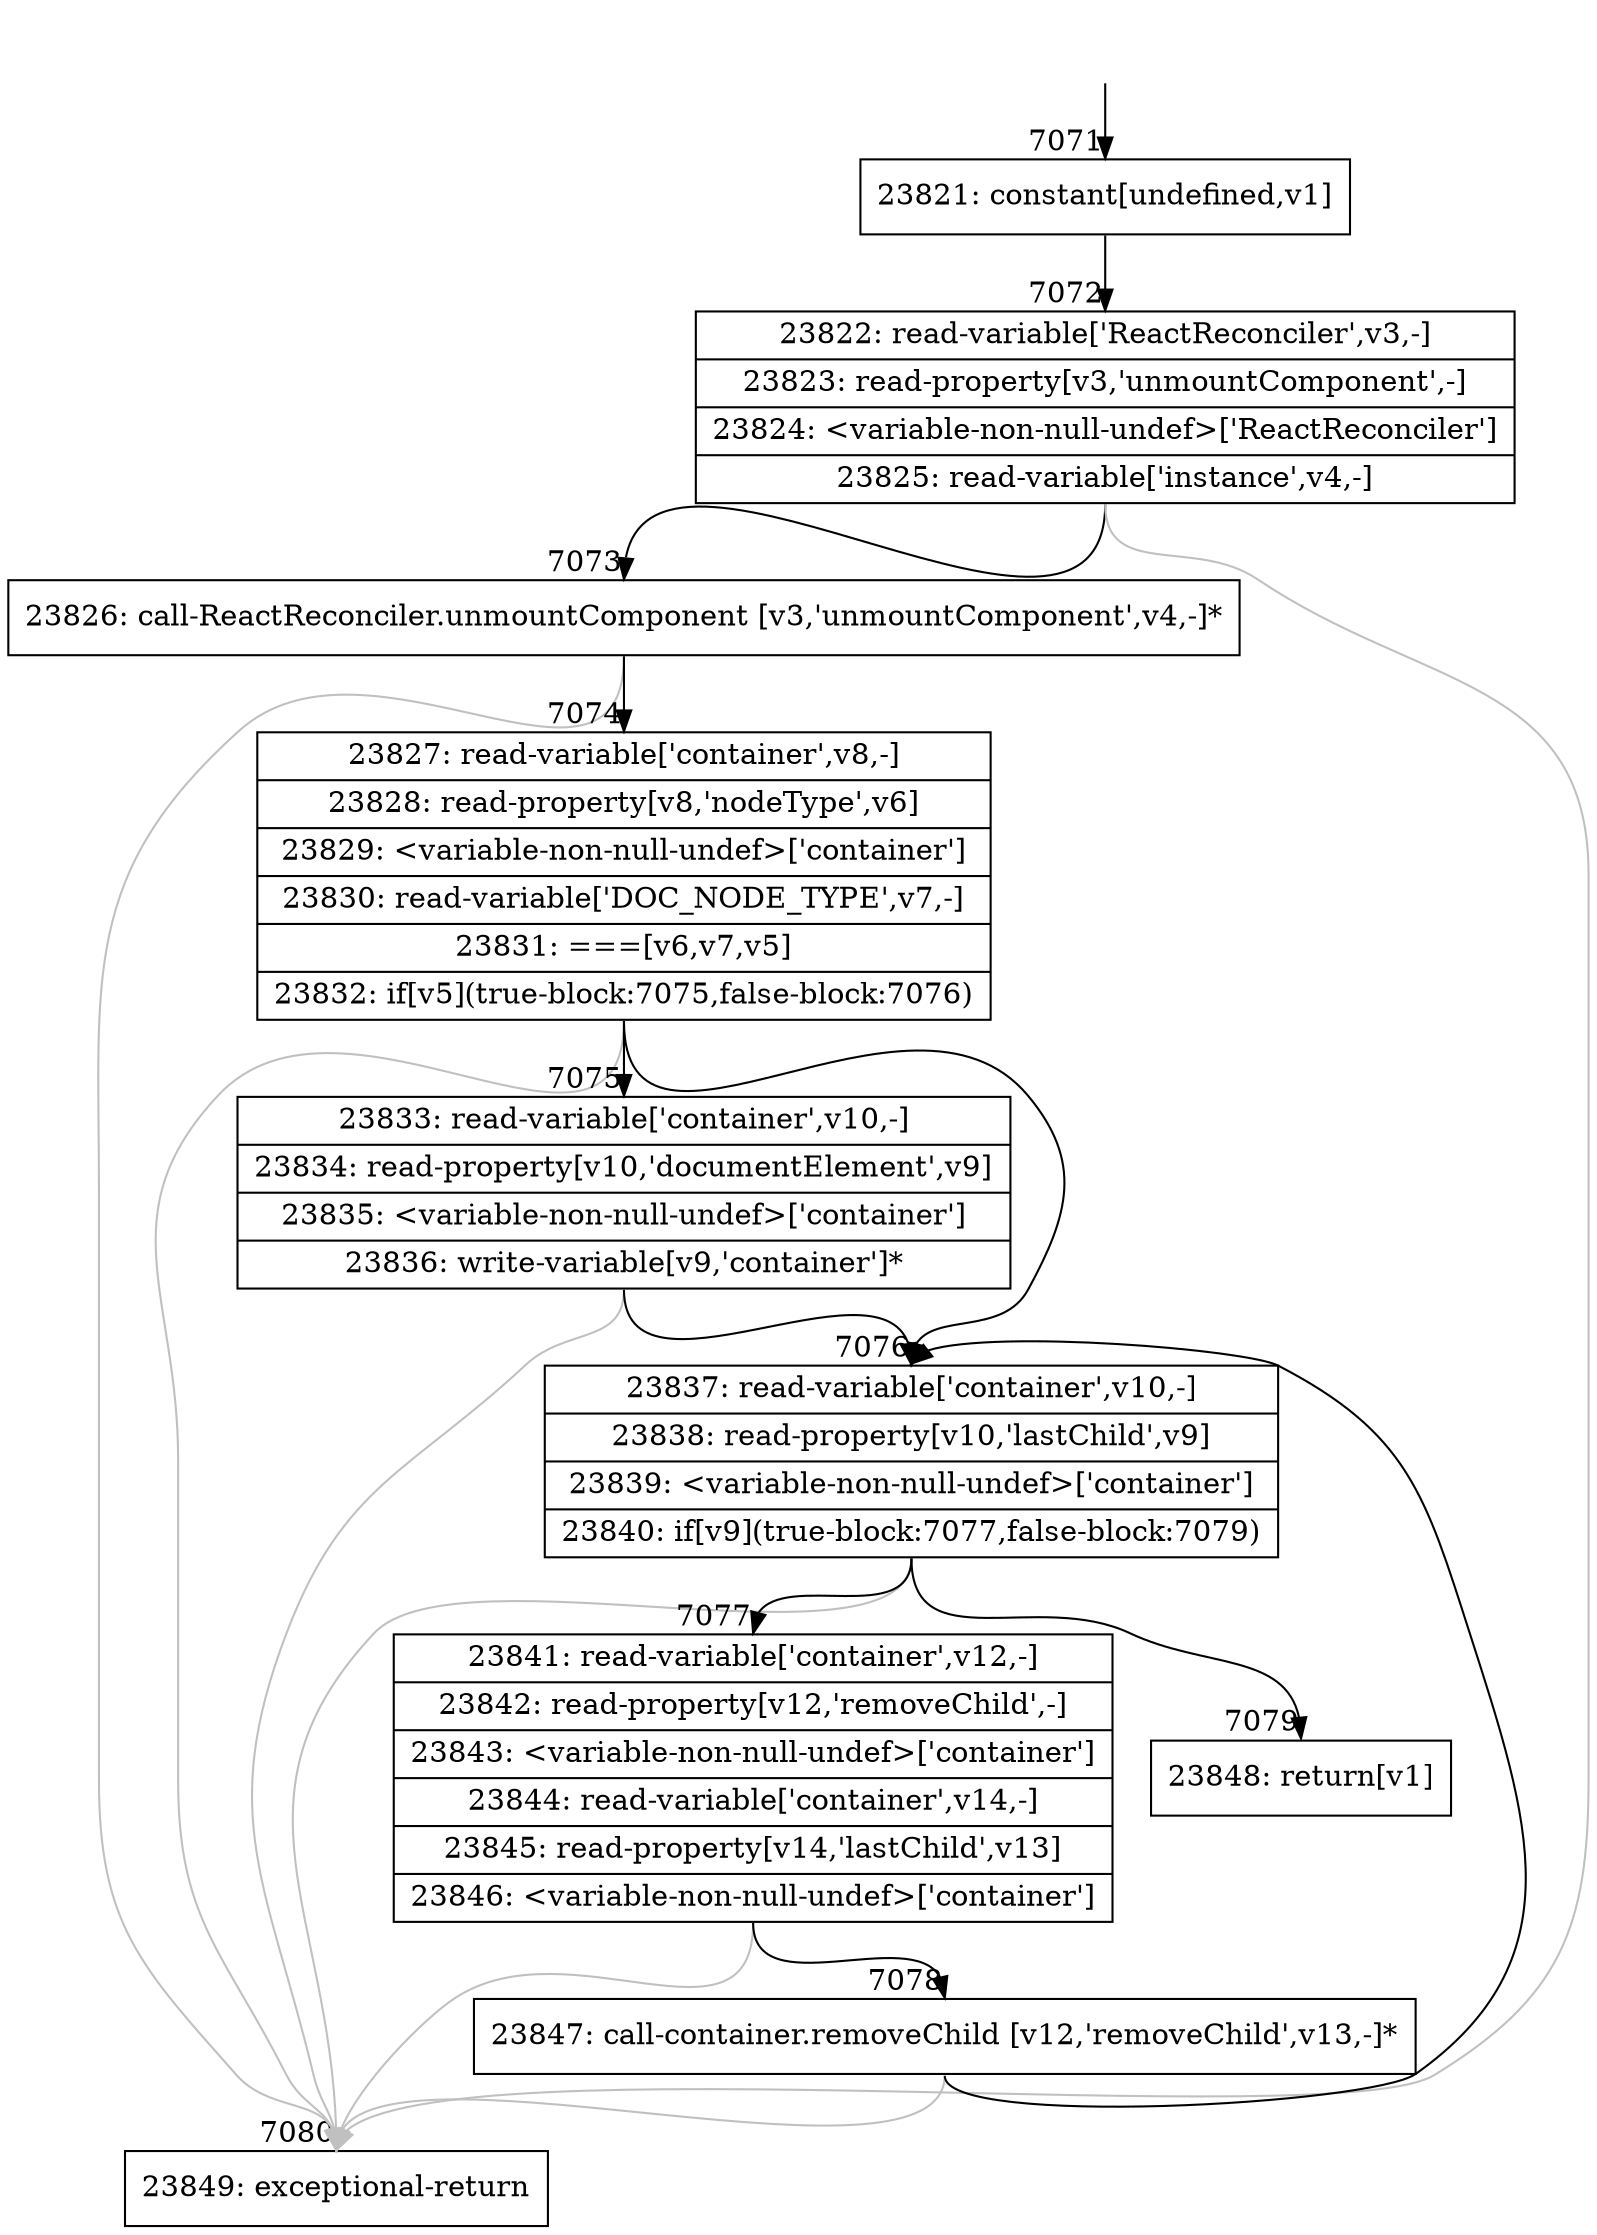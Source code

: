 digraph {
rankdir="TD"
BB_entry491[shape=none,label=""];
BB_entry491 -> BB7071 [tailport=s, headport=n, headlabel="    7071"]
BB7071 [shape=record label="{23821: constant[undefined,v1]}" ] 
BB7071 -> BB7072 [tailport=s, headport=n, headlabel="      7072"]
BB7072 [shape=record label="{23822: read-variable['ReactReconciler',v3,-]|23823: read-property[v3,'unmountComponent',-]|23824: \<variable-non-null-undef\>['ReactReconciler']|23825: read-variable['instance',v4,-]}" ] 
BB7072 -> BB7073 [tailport=s, headport=n, headlabel="      7073"]
BB7072 -> BB7080 [tailport=s, headport=n, color=gray, headlabel="      7080"]
BB7073 [shape=record label="{23826: call-ReactReconciler.unmountComponent [v3,'unmountComponent',v4,-]*}" ] 
BB7073 -> BB7074 [tailport=s, headport=n, headlabel="      7074"]
BB7073 -> BB7080 [tailport=s, headport=n, color=gray]
BB7074 [shape=record label="{23827: read-variable['container',v8,-]|23828: read-property[v8,'nodeType',v6]|23829: \<variable-non-null-undef\>['container']|23830: read-variable['DOC_NODE_TYPE',v7,-]|23831: ===[v6,v7,v5]|23832: if[v5](true-block:7075,false-block:7076)}" ] 
BB7074 -> BB7075 [tailport=s, headport=n, headlabel="      7075"]
BB7074 -> BB7076 [tailport=s, headport=n, headlabel="      7076"]
BB7074 -> BB7080 [tailport=s, headport=n, color=gray]
BB7075 [shape=record label="{23833: read-variable['container',v10,-]|23834: read-property[v10,'documentElement',v9]|23835: \<variable-non-null-undef\>['container']|23836: write-variable[v9,'container']*}" ] 
BB7075 -> BB7076 [tailport=s, headport=n]
BB7075 -> BB7080 [tailport=s, headport=n, color=gray]
BB7076 [shape=record label="{23837: read-variable['container',v10,-]|23838: read-property[v10,'lastChild',v9]|23839: \<variable-non-null-undef\>['container']|23840: if[v9](true-block:7077,false-block:7079)}" ] 
BB7076 -> BB7077 [tailport=s, headport=n, headlabel="      7077"]
BB7076 -> BB7079 [tailport=s, headport=n, headlabel="      7079"]
BB7076 -> BB7080 [tailport=s, headport=n, color=gray]
BB7077 [shape=record label="{23841: read-variable['container',v12,-]|23842: read-property[v12,'removeChild',-]|23843: \<variable-non-null-undef\>['container']|23844: read-variable['container',v14,-]|23845: read-property[v14,'lastChild',v13]|23846: \<variable-non-null-undef\>['container']}" ] 
BB7077 -> BB7078 [tailport=s, headport=n, headlabel="      7078"]
BB7077 -> BB7080 [tailport=s, headport=n, color=gray]
BB7078 [shape=record label="{23847: call-container.removeChild [v12,'removeChild',v13,-]*}" ] 
BB7078 -> BB7076 [tailport=s, headport=n]
BB7078 -> BB7080 [tailport=s, headport=n, color=gray]
BB7079 [shape=record label="{23848: return[v1]}" ] 
BB7080 [shape=record label="{23849: exceptional-return}" ] 
//#$~ 12410
}
